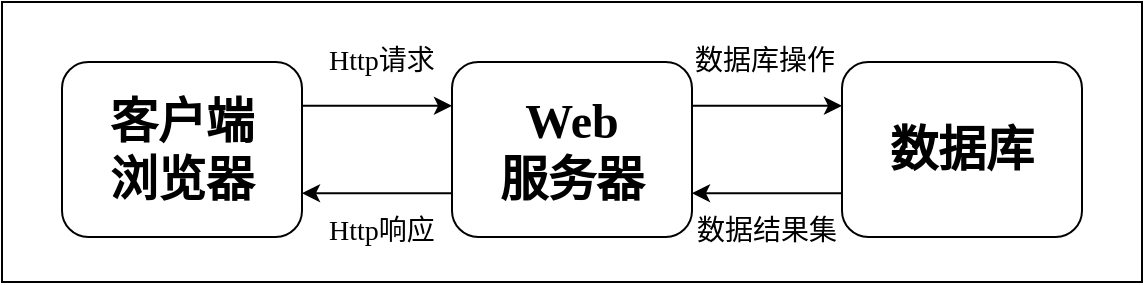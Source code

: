 <mxfile version="27.0.6">
  <diagram name="第 1 页" id="aWaEGGt8dOc799egcSAj">
    <mxGraphModel dx="1630" dy="901" grid="1" gridSize="10" guides="1" tooltips="1" connect="1" arrows="1" fold="1" page="1" pageScale="1" pageWidth="827" pageHeight="1169" math="0" shadow="0">
      <root>
        <mxCell id="0" />
        <mxCell id="1" parent="0" />
        <mxCell id="rV9cFdjokWtKuiLPgQWw-1" value="" style="rounded=0;whiteSpace=wrap;html=1;" parent="1" vertex="1">
          <mxGeometry x="110" y="250" width="570" height="140" as="geometry" />
        </mxCell>
        <mxCell id="rV9cFdjokWtKuiLPgQWw-9" style="edgeStyle=orthogonalEdgeStyle;rounded=0;orthogonalLoop=1;jettySize=auto;html=1;exitX=1;exitY=0.25;exitDx=0;exitDy=0;entryX=0;entryY=0.25;entryDx=0;entryDy=0;" parent="1" source="rV9cFdjokWtKuiLPgQWw-2" target="rV9cFdjokWtKuiLPgQWw-7" edge="1">
          <mxGeometry relative="1" as="geometry" />
        </mxCell>
        <mxCell id="rV9cFdjokWtKuiLPgQWw-2" value="&lt;font style=&quot;font-size: 24px;&quot; face=&quot;Times New Roman&quot;&gt;&lt;b&gt;客户端&lt;/b&gt;&lt;/font&gt;&lt;div&gt;&lt;font style=&quot;font-size: 24px;&quot; face=&quot;Times New Roman&quot;&gt;&lt;b&gt;浏览器&lt;/b&gt;&lt;/font&gt;&lt;/div&gt;" style="rounded=1;whiteSpace=wrap;html=1;" parent="1" vertex="1">
          <mxGeometry x="140" y="280" width="120" height="87.5" as="geometry" />
        </mxCell>
        <mxCell id="rV9cFdjokWtKuiLPgQWw-10" style="edgeStyle=orthogonalEdgeStyle;rounded=0;orthogonalLoop=1;jettySize=auto;html=1;exitX=1;exitY=0.25;exitDx=0;exitDy=0;entryX=0;entryY=0.25;entryDx=0;entryDy=0;" parent="1" source="rV9cFdjokWtKuiLPgQWw-7" target="rV9cFdjokWtKuiLPgQWw-8" edge="1">
          <mxGeometry relative="1" as="geometry" />
        </mxCell>
        <mxCell id="rV9cFdjokWtKuiLPgQWw-11" style="edgeStyle=orthogonalEdgeStyle;rounded=0;orthogonalLoop=1;jettySize=auto;html=1;exitX=0;exitY=0.75;exitDx=0;exitDy=0;entryX=1;entryY=0.75;entryDx=0;entryDy=0;" parent="1" source="rV9cFdjokWtKuiLPgQWw-7" target="rV9cFdjokWtKuiLPgQWw-2" edge="1">
          <mxGeometry relative="1" as="geometry" />
        </mxCell>
        <mxCell id="rV9cFdjokWtKuiLPgQWw-7" value="&lt;font style=&quot;font-size: 24px;&quot; face=&quot;Times New Roman&quot;&gt;&lt;b&gt;Web&lt;/b&gt;&lt;/font&gt;&lt;div&gt;&lt;font style=&quot;font-size: 24px;&quot; face=&quot;Times New Roman&quot;&gt;&lt;b&gt;服务器&lt;/b&gt;&lt;/font&gt;&lt;/div&gt;" style="rounded=1;whiteSpace=wrap;html=1;" parent="1" vertex="1">
          <mxGeometry x="335" y="280" width="120" height="87.5" as="geometry" />
        </mxCell>
        <mxCell id="rV9cFdjokWtKuiLPgQWw-12" style="edgeStyle=orthogonalEdgeStyle;rounded=0;orthogonalLoop=1;jettySize=auto;html=1;exitX=0;exitY=0.75;exitDx=0;exitDy=0;entryX=1;entryY=0.75;entryDx=0;entryDy=0;" parent="1" source="rV9cFdjokWtKuiLPgQWw-8" target="rV9cFdjokWtKuiLPgQWw-7" edge="1">
          <mxGeometry relative="1" as="geometry" />
        </mxCell>
        <mxCell id="rV9cFdjokWtKuiLPgQWw-8" value="&lt;div&gt;&lt;b style=&quot;font-family: &amp;quot;Times New Roman&amp;quot;; font-size: 24px;&quot;&gt;数据库&lt;/b&gt;&lt;/div&gt;" style="rounded=1;whiteSpace=wrap;html=1;" parent="1" vertex="1">
          <mxGeometry x="530" y="280" width="120" height="87.5" as="geometry" />
        </mxCell>
        <mxCell id="rV9cFdjokWtKuiLPgQWw-14" value="&lt;font style=&quot;font-size: 14px;&quot; face=&quot;Times New Roman&quot;&gt;Http请求&lt;/font&gt;" style="text;html=1;align=center;verticalAlign=middle;whiteSpace=wrap;rounded=0;" parent="1" vertex="1">
          <mxGeometry x="270" y="270" width="60" height="20" as="geometry" />
        </mxCell>
        <mxCell id="rV9cFdjokWtKuiLPgQWw-15" value="&lt;font style=&quot;font-size: 14px;&quot; face=&quot;Times New Roman&quot;&gt;Http响应&lt;/font&gt;" style="text;html=1;align=center;verticalAlign=middle;whiteSpace=wrap;rounded=0;" parent="1" vertex="1">
          <mxGeometry x="270" y="355" width="60" height="20" as="geometry" />
        </mxCell>
        <mxCell id="rV9cFdjokWtKuiLPgQWw-16" value="&lt;font style=&quot;font-size: 14px;&quot; face=&quot;Times New Roman&quot;&gt;数据库操作&lt;/font&gt;" style="text;html=1;align=center;verticalAlign=middle;whiteSpace=wrap;rounded=0;" parent="1" vertex="1">
          <mxGeometry x="453" y="270" width="77" height="20" as="geometry" />
        </mxCell>
        <mxCell id="rV9cFdjokWtKuiLPgQWw-17" value="&lt;font style=&quot;font-size: 14px;&quot; face=&quot;Times New Roman&quot;&gt;数据结果集&lt;/font&gt;" style="text;html=1;align=center;verticalAlign=middle;whiteSpace=wrap;rounded=0;" parent="1" vertex="1">
          <mxGeometry x="454" y="355" width="77" height="20" as="geometry" />
        </mxCell>
      </root>
    </mxGraphModel>
  </diagram>
</mxfile>
